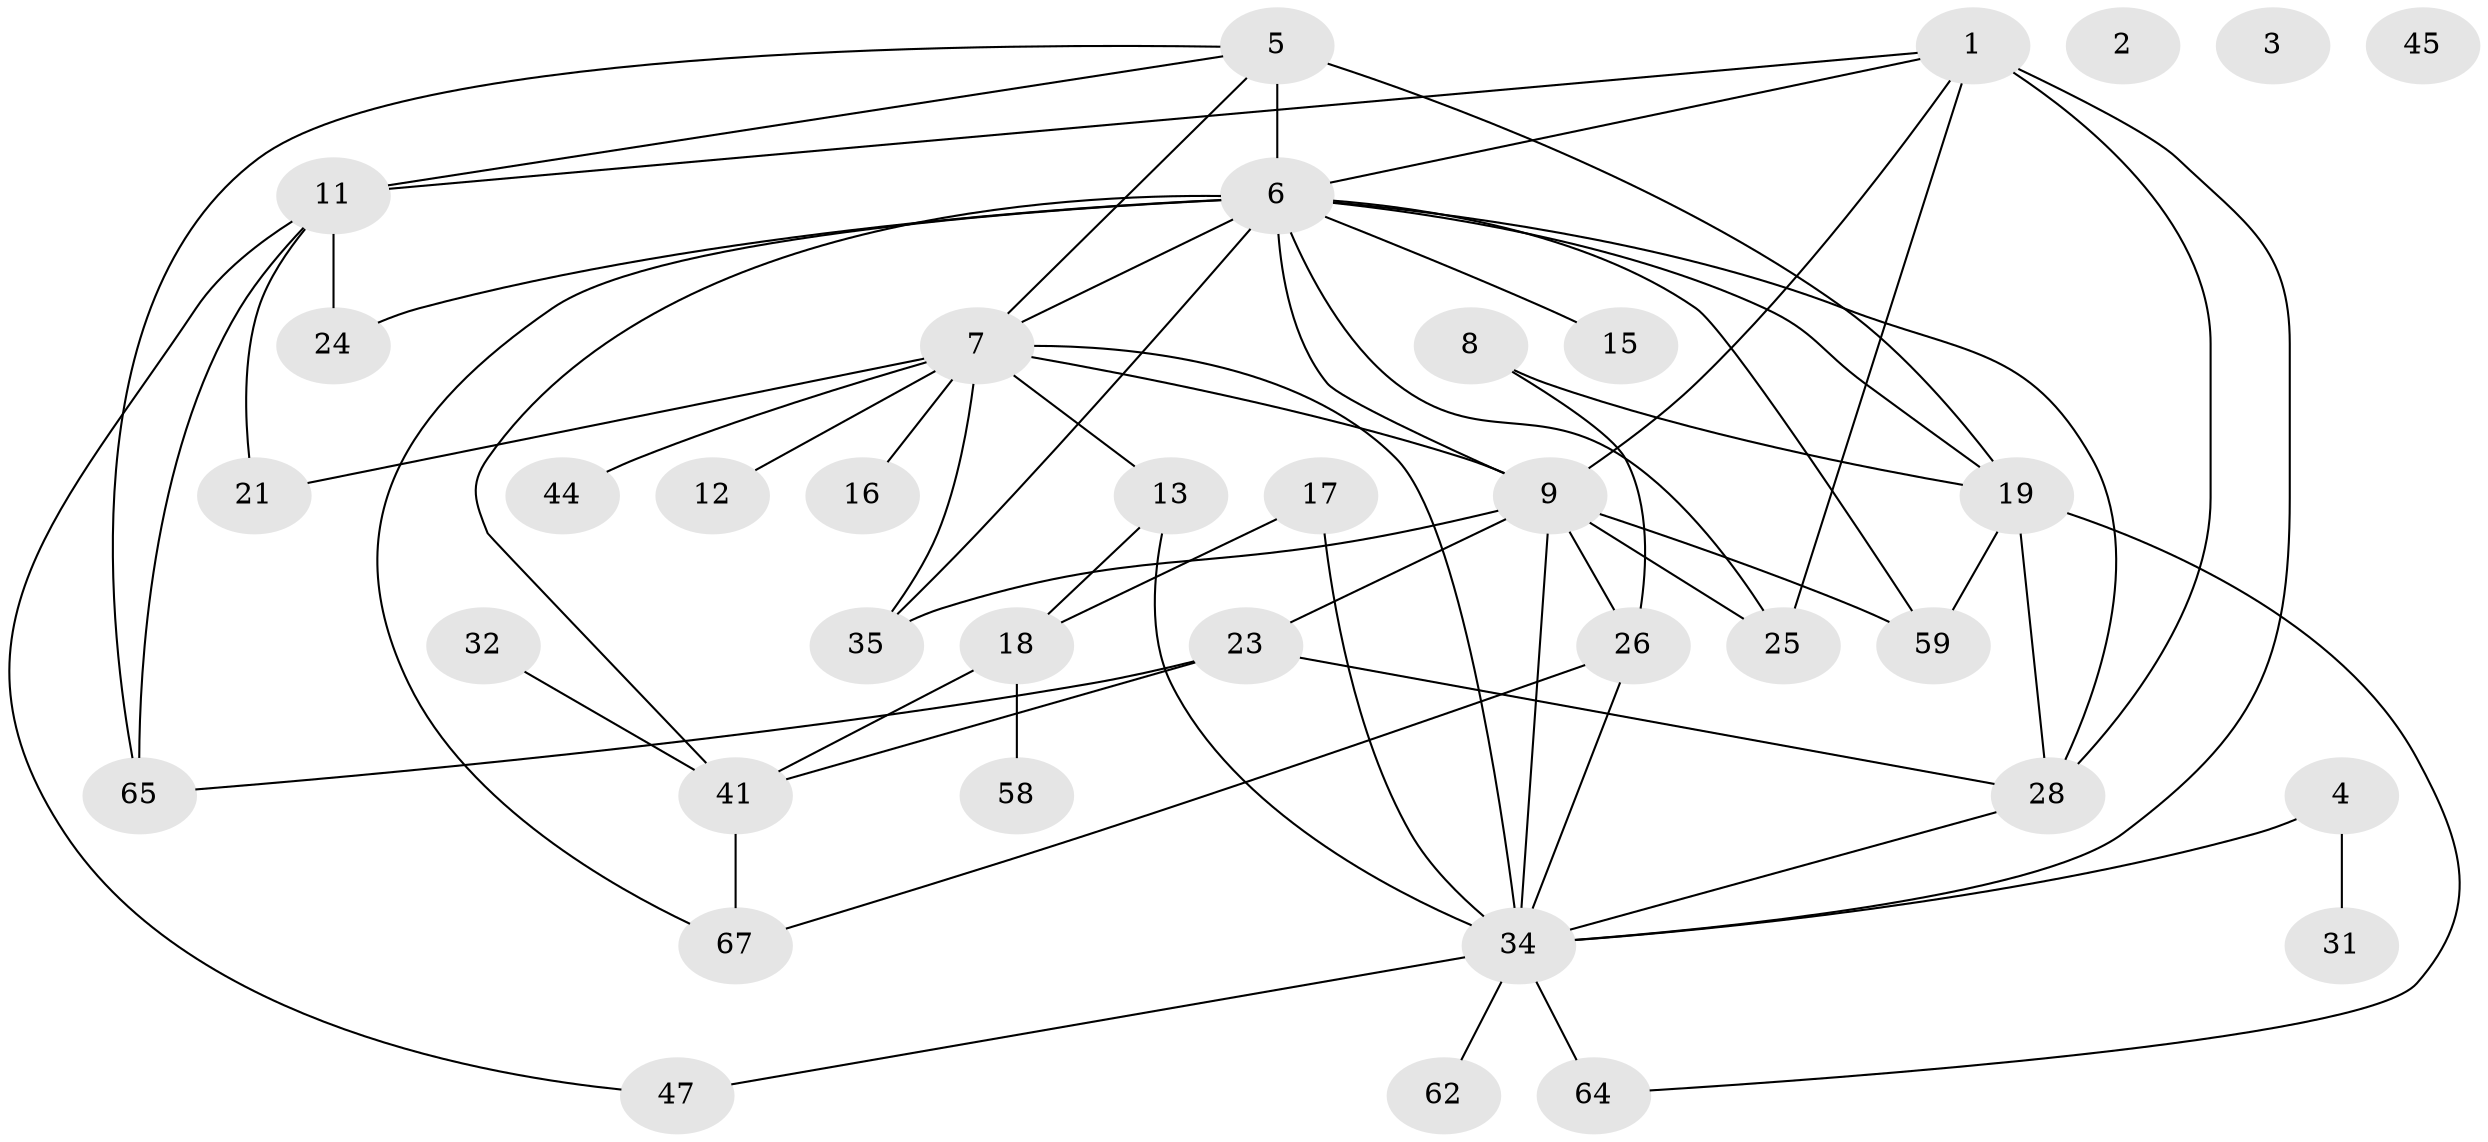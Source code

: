 // original degree distribution, {3: 0.24324324324324326, 0: 0.04054054054054054, 2: 0.17567567567567569, 10: 0.013513513513513514, 6: 0.04054054054054054, 4: 0.14864864864864866, 1: 0.1891891891891892, 8: 0.013513513513513514, 5: 0.12162162162162163, 7: 0.013513513513513514}
// Generated by graph-tools (version 1.1) at 2025/13/03/09/25 04:13:00]
// undirected, 37 vertices, 64 edges
graph export_dot {
graph [start="1"]
  node [color=gray90,style=filled];
  1 [super="+20"];
  2;
  3;
  4;
  5 [super="+10+48"];
  6 [super="+56+37+57+71+51"];
  7 [super="+33+68+39"];
  8;
  9 [super="+53+14+60"];
  11 [super="+43+50"];
  12;
  13 [super="+40"];
  15;
  16 [super="+30"];
  17;
  18 [super="+42+27+22"];
  19 [super="+29"];
  21;
  23;
  24 [super="+54"];
  25;
  26 [super="+52"];
  28;
  31;
  32;
  34 [super="+38+36"];
  35 [super="+61"];
  41;
  44;
  45;
  47;
  58;
  59;
  62;
  64;
  65;
  67 [super="+70"];
  1 -- 28;
  1 -- 34;
  1 -- 6;
  1 -- 25;
  1 -- 11 [weight=2];
  1 -- 9;
  4 -- 31;
  4 -- 34;
  5 -- 6 [weight=3];
  5 -- 19;
  5 -- 11;
  5 -- 7;
  5 -- 65;
  6 -- 25 [weight=2];
  6 -- 67;
  6 -- 24;
  6 -- 9 [weight=2];
  6 -- 59;
  6 -- 19 [weight=2];
  6 -- 15;
  6 -- 41;
  6 -- 28;
  6 -- 7 [weight=3];
  6 -- 35;
  7 -- 12;
  7 -- 34;
  7 -- 9;
  7 -- 35;
  7 -- 21;
  7 -- 44;
  7 -- 13;
  7 -- 16;
  8 -- 26;
  8 -- 19;
  9 -- 35;
  9 -- 25;
  9 -- 59;
  9 -- 23;
  9 -- 26 [weight=2];
  9 -- 34 [weight=3];
  11 -- 21;
  11 -- 47;
  11 -- 24;
  11 -- 65;
  13 -- 34;
  13 -- 18;
  17 -- 34;
  17 -- 18;
  18 -- 41;
  18 -- 58;
  19 -- 28;
  19 -- 59;
  19 -- 64;
  23 -- 28;
  23 -- 41;
  23 -- 65;
  26 -- 67;
  26 -- 34;
  28 -- 34;
  32 -- 41;
  34 -- 64 [weight=2];
  34 -- 62;
  34 -- 47;
  41 -- 67;
}
